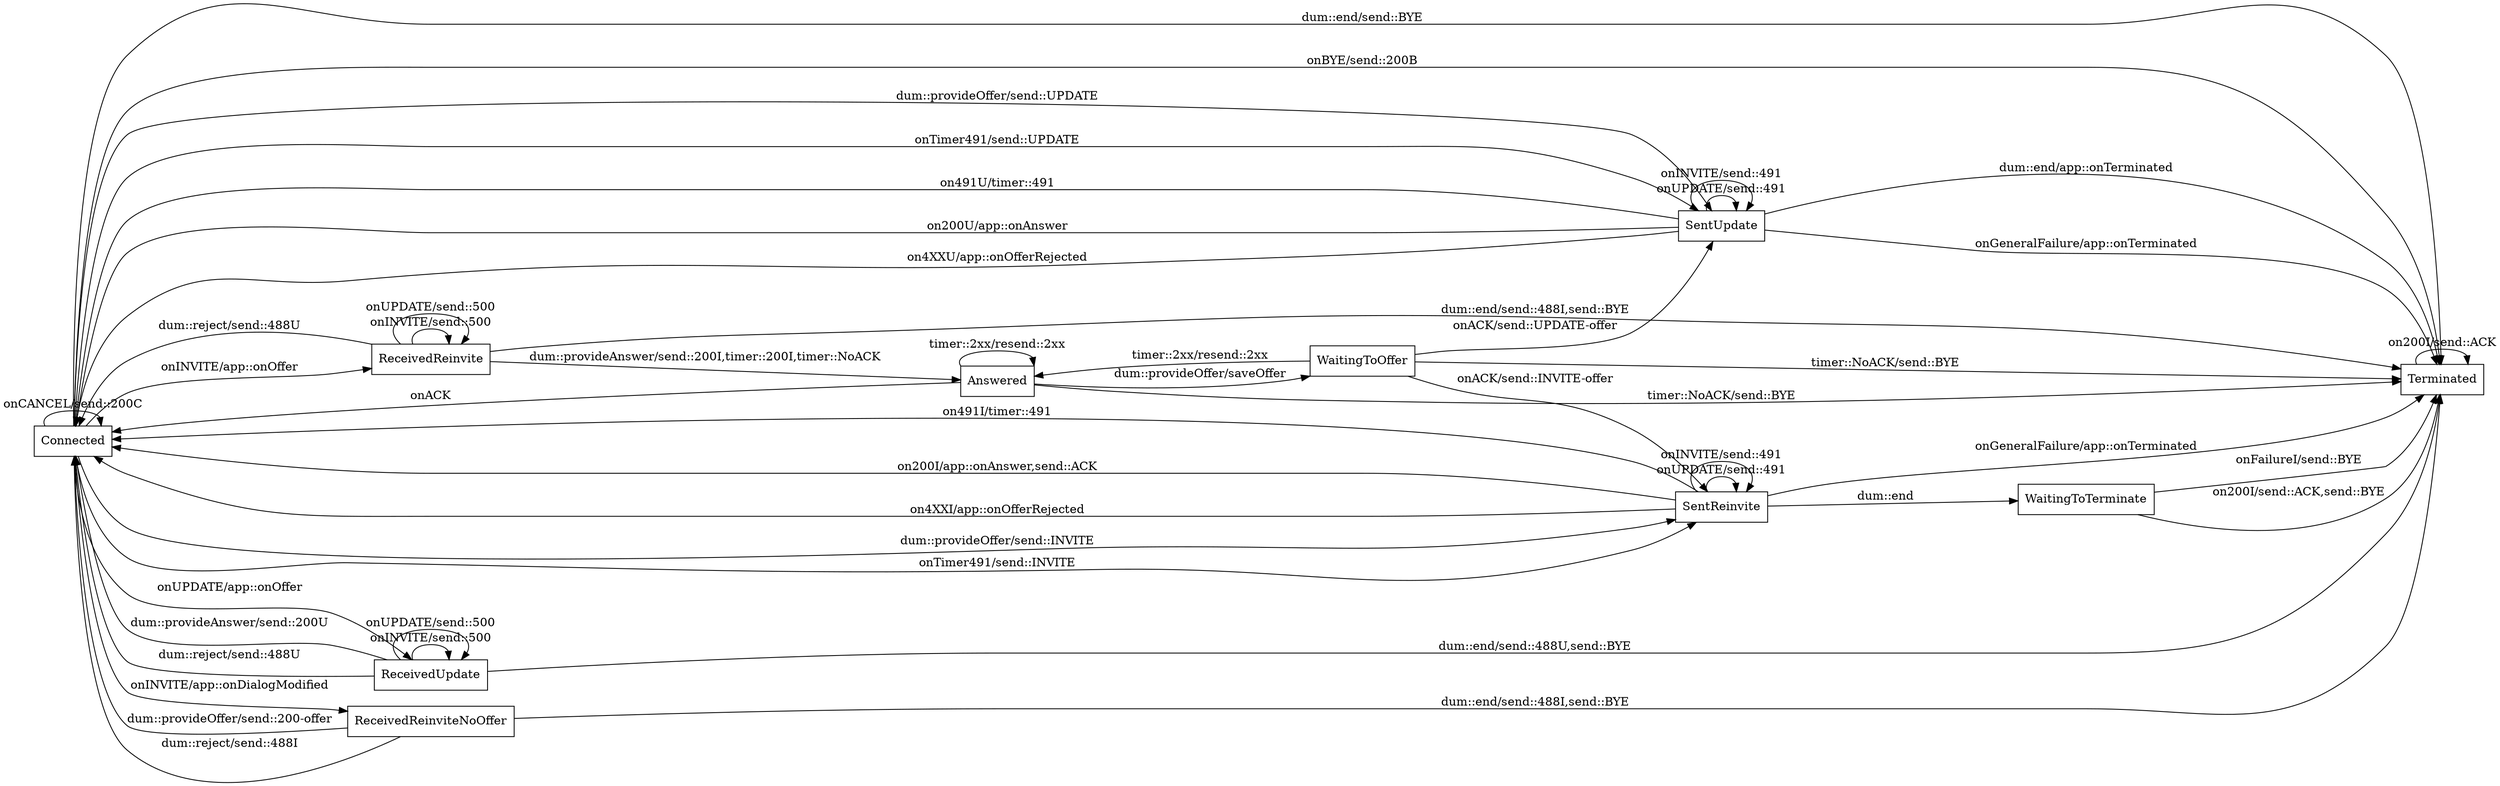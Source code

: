 //  names start with cap are states
//  names start with app:: are appliction handlers
//  names start with dum:: are dum interface to application
//  names start with lower case are actions
//  names start with on are events

digraph UAC {
  rankdir=LR;
  node [shape = box];

  // Should we use UPDATE to send offer or reINVITE? How does the app know which to use? UPDATE needs to get a response right away
  Connected -> SentUpdate                 [ label = "dum::provideOffer/send::UPDATE" ];
  Connected -> SentUpdate                 [ label = "onTimer491/send::UPDATE" ]; // check retrycount variable
  Connected -> SentReinvite               [ label = "dum::provideOffer/send::INVITE" ]; // UPDATE not supported
  Connected -> SentReinvite               [ label = "onTimer491/send::INVITE" ]; // check retrycount variable
  Connected -> ReceivedUpdate             [ label = "onUPDATE/app::onOffer" ];
  Connected -> ReceivedReinvite           [ label = "onINVITE/app::onOffer" ];
  Connected -> ReceivedReinviteNoOffer    [ label = "onINVITE/app::onDialogModified" ];
  Connected -> Connected                  [ label = "onCANCEL/send::200C" ]; // is this right?
  Connected -> Terminated                 [ label = "dum::end/send::BYE" ];
  Connected -> Terminated                 [ label = "onBYE/send::200B" ];

  SentUpdate -> Connected                 [ label = "on491U/timer::491" ];  // keep retrycount variable
  SentUpdate -> Connected                 [ label = "on200U/app::onAnswer" ];
  SentUpdate -> Connected                 [ label = "on4XXU/app::onOfferRejected" ];
  SentUpdate -> SentUpdate                [ label = "onUPDATE/send::491" ];
  SentUpdate -> SentUpdate                [ label = "onINVITE/send::491" ];
  SentUpdate -> Terminated                [ label = "onGeneralFailure/app::onTerminated" ];
  SentUpdate -> Terminated                [ label = "dum::end/app::onTerminated" ];

  SentReinvite -> Connected               [ label = "on491I/timer::491" ];  // keep retrycount variable
  SentReinvite -> Connected               [ label = "on200I/app::onAnswer,send::ACK" ];
  SentReinvite -> Connected               [ label = "on4XXI/app::onOfferRejected" ];
  SentReinvite -> SentReinvite            [ label = "onUPDATE/send::491" ];
  SentReinvite -> SentReinvite            [ label = "onINVITE/send::491" ];
  SentReinvite -> Terminated              [ label = "onGeneralFailure/app::onTerminated" ];
  SentReinvite -> WaitingToTerminate      [ label = "dum::end" ];

  // If we require the app to synchronously provide an answer to an UPDATE then the 
  // ReceivedUpdate state is not necessary. If we want the app to be able to respond 
  // async then this state is necessary and the app must respond in a timely manner
  ReceivedUpdate -> Connected             [ label = "dum::provideAnswer/send::200U" ];
  ReceivedUpdate -> Connected             [ label = "dum::reject/send::488U" ];
  ReceivedUpdate -> ReceivedUpdate        [ label = "onINVITE/send::500" ]; // set Retry-After
  ReceivedUpdate -> ReceivedUpdate        [ label = "onUPDATE/send::500" ]; // set Retry-After
  ReceivedUpdate -> Terminated            [ label = "dum::end/send::488U,send::BYE" ];

  ReceivedReinvite -> Answered            [ label = "dum::provideAnswer/send::200I,timer::200I,timer::NoACK" ];
  ReceivedReinvite -> Connected           [ label = "dum::reject/send::488U" ];
  ReceivedReinvite -> ReceivedReinvite    [ label = "onINVITE/send::500" ]; // set Retry-After
  ReceivedReinvite -> ReceivedReinvite    [ label = "onUPDATE/send::500" ]; // set Retry-After
  ReceivedReinvite -> Terminated          [ label = "dum::end/send::488I,send::BYE" ];

  Answered -> Answered                    [ label = "timer::2xx/resend::2xx" ];
  Answered -> WaitingToOffer              [ label = "dum::provideOffer/saveOffer" ];
  Answered -> Connected                   [ label = "onACK" ];
  Answered -> Terminated                  [ label = "timer::NoACK/send::BYE" ];

  WaitingToOffer -> Answered              [ label = "timer::2xx/resend::2xx" ];
  WaitingToOffer -> SentUpdate            [ label = "onACK/send::UPDATE-offer" ]; // saved offer
  WaitingToOffer -> SentReinvite          [ label = "onACK/send::INVITE-offer" ]; // saved offer
  WaitingToOffer -> Terminated            [ label = "timer::NoACK/send::BYE" ];

  ReceivedReinviteNoOffer -> Connected    [ label = "dum::provideOffer/send::200-offer" ];
  ReceivedReinviteNoOffer -> Connected    [ label = "dum::reject/send::488I" ];
  ReceivedReinviteNoOffer -> Terminated   [ label = "dum::end/send::488I,send::BYE" ];

  WaitingToTerminate -> Terminated        [ label = "on200I/send::ACK,send::BYE" ];
  WaitingToTerminate -> Terminated        [ label = "onFailureI/send::BYE" ];

  Terminated -> Terminated                [ label = "on200I/send::ACK" ];
}
